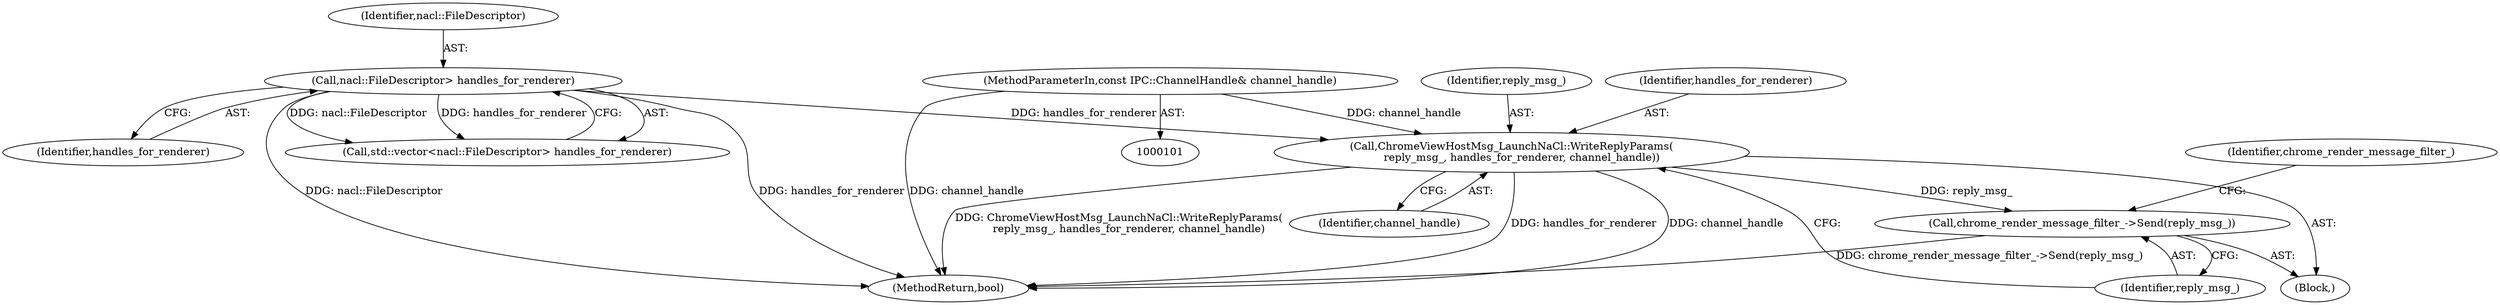 digraph "1_Chrome_3b0d77670a0613f409110817455d2137576b485a_2@del" {
"1000167" [label="(Call,ChromeViewHostMsg_LaunchNaCl::WriteReplyParams(\n      reply_msg_, handles_for_renderer, channel_handle))"];
"1000106" [label="(Call,nacl::FileDescriptor> handles_for_renderer)"];
"1000102" [label="(MethodParameterIn,const IPC::ChannelHandle& channel_handle)"];
"1000171" [label="(Call,chrome_render_message_filter_->Send(reply_msg_))"];
"1000168" [label="(Identifier,reply_msg_)"];
"1000104" [label="(Call,std::vector<nacl::FileDescriptor> handles_for_renderer)"];
"1000167" [label="(Call,ChromeViewHostMsg_LaunchNaCl::WriteReplyParams(\n      reply_msg_, handles_for_renderer, channel_handle))"];
"1000107" [label="(Identifier,nacl::FileDescriptor)"];
"1000106" [label="(Call,nacl::FileDescriptor> handles_for_renderer)"];
"1000172" [label="(Identifier,reply_msg_)"];
"1000102" [label="(MethodParameterIn,const IPC::ChannelHandle& channel_handle)"];
"1000169" [label="(Identifier,handles_for_renderer)"];
"1000103" [label="(Block,)"];
"1000174" [label="(Identifier,chrome_render_message_filter_)"];
"1000182" [label="(MethodReturn,bool)"];
"1000171" [label="(Call,chrome_render_message_filter_->Send(reply_msg_))"];
"1000108" [label="(Identifier,handles_for_renderer)"];
"1000170" [label="(Identifier,channel_handle)"];
"1000167" -> "1000103"  [label="AST: "];
"1000167" -> "1000170"  [label="CFG: "];
"1000168" -> "1000167"  [label="AST: "];
"1000169" -> "1000167"  [label="AST: "];
"1000170" -> "1000167"  [label="AST: "];
"1000172" -> "1000167"  [label="CFG: "];
"1000167" -> "1000182"  [label="DDG: handles_for_renderer"];
"1000167" -> "1000182"  [label="DDG: ChromeViewHostMsg_LaunchNaCl::WriteReplyParams(\n      reply_msg_, handles_for_renderer, channel_handle)"];
"1000167" -> "1000182"  [label="DDG: channel_handle"];
"1000106" -> "1000167"  [label="DDG: handles_for_renderer"];
"1000102" -> "1000167"  [label="DDG: channel_handle"];
"1000167" -> "1000171"  [label="DDG: reply_msg_"];
"1000106" -> "1000104"  [label="AST: "];
"1000106" -> "1000108"  [label="CFG: "];
"1000107" -> "1000106"  [label="AST: "];
"1000108" -> "1000106"  [label="AST: "];
"1000104" -> "1000106"  [label="CFG: "];
"1000106" -> "1000182"  [label="DDG: handles_for_renderer"];
"1000106" -> "1000182"  [label="DDG: nacl::FileDescriptor"];
"1000106" -> "1000104"  [label="DDG: nacl::FileDescriptor"];
"1000106" -> "1000104"  [label="DDG: handles_for_renderer"];
"1000102" -> "1000101"  [label="AST: "];
"1000102" -> "1000182"  [label="DDG: channel_handle"];
"1000171" -> "1000103"  [label="AST: "];
"1000171" -> "1000172"  [label="CFG: "];
"1000172" -> "1000171"  [label="AST: "];
"1000174" -> "1000171"  [label="CFG: "];
"1000171" -> "1000182"  [label="DDG: chrome_render_message_filter_->Send(reply_msg_)"];
}
